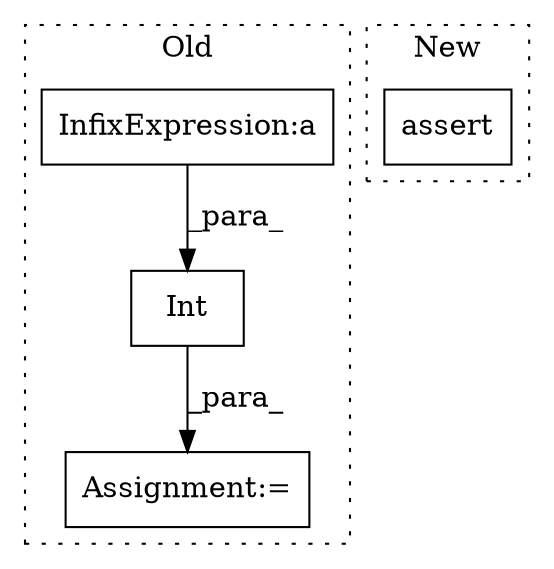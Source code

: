 digraph G {
subgraph cluster0 {
1 [label="Int" a="32" s="14197,14226" l="4,1" shape="box"];
3 [label="Assignment:=" a="7" s="14183" l="1" shape="box"];
4 [label="InfixExpression:a" a="27" s="14207" l="3" shape="box"];
label = "Old";
style="dotted";
}
subgraph cluster1 {
2 [label="assert" a="6" s="14424" l="7" shape="box"];
label = "New";
style="dotted";
}
1 -> 3 [label="_para_"];
4 -> 1 [label="_para_"];
}